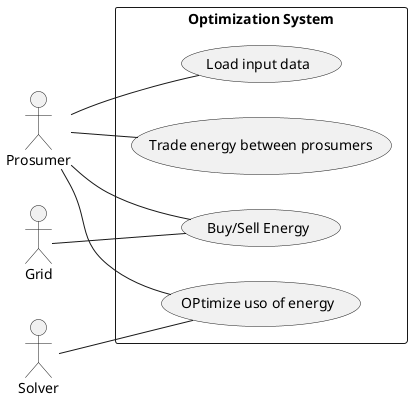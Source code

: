 @startuml 

' Diagrama de Caso de Uso
left to right direction
actor Prosumer
actor Grid
actor Solver

rectangle "Optimization System" {
    usecase "Load input data" as UC1
    usecase "OPtimize uso of energy" as UC2
    usecase "Buy/Sell Energy" as UC3
    usecase "Trade energy between prosumers" as UC4
}

Prosumer -- UC1
Prosumer -- UC2
Prosumer -- UC3
Prosumer -- UC4
Grid -- UC3
Solver -- UC2

@enduml
